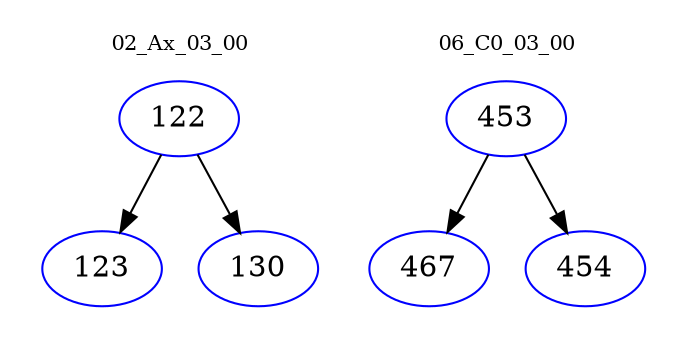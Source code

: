 digraph{
subgraph cluster_0 {
color = white
label = "02_Ax_03_00";
fontsize=10;
T0_122 [label="122", color="blue"]
T0_122 -> T0_123 [color="black"]
T0_123 [label="123", color="blue"]
T0_122 -> T0_130 [color="black"]
T0_130 [label="130", color="blue"]
}
subgraph cluster_1 {
color = white
label = "06_C0_03_00";
fontsize=10;
T1_453 [label="453", color="blue"]
T1_453 -> T1_467 [color="black"]
T1_467 [label="467", color="blue"]
T1_453 -> T1_454 [color="black"]
T1_454 [label="454", color="blue"]
}
}
